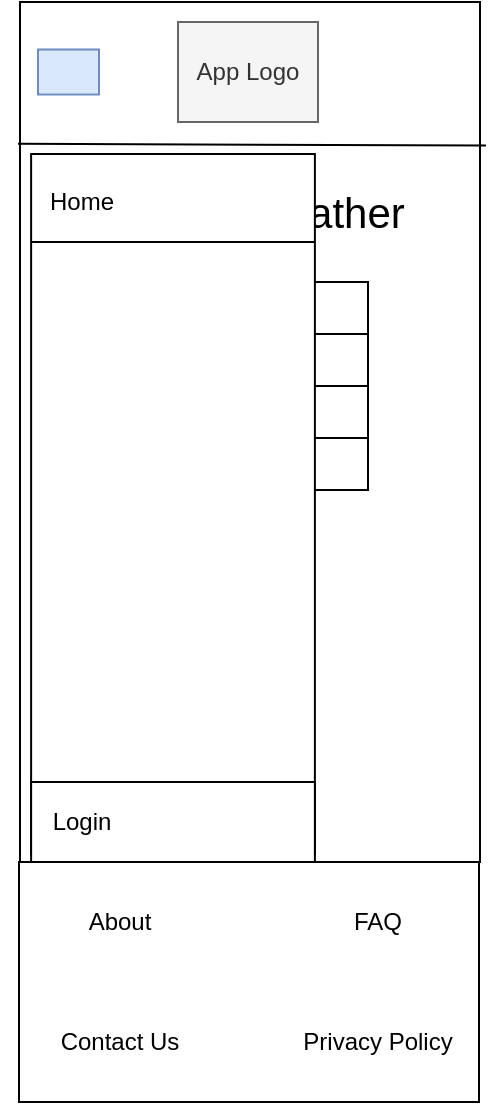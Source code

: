 <mxfile version="14.4.3" type="device"><diagram id="Uhvb5IrBGhmnlGzY_WwA" name="Page-1"><mxGraphModel dx="1158" dy="692" grid="1" gridSize="10" guides="1" tooltips="1" connect="1" arrows="1" fold="1" page="1" pageScale="1" pageWidth="850" pageHeight="1100" math="0" shadow="0"><root><mxCell id="0"/><mxCell id="1" parent="0"/><mxCell id="HPw6NX37Zyik9CaTOG8Y-16" value="" style="rounded=0;whiteSpace=wrap;html=1;" parent="1" vertex="1"><mxGeometry x="330" y="220" width="120" height="60" as="geometry"/></mxCell><mxCell id="HPw6NX37Zyik9CaTOG8Y-1" value="" style="rounded=0;whiteSpace=wrap;html=1;" parent="1" vertex="1"><mxGeometry x="321" y="50" width="230" height="430" as="geometry"/></mxCell><mxCell id="HPw6NX37Zyik9CaTOG8Y-2" value="App Logo" style="rounded=0;whiteSpace=wrap;html=1;fillColor=#f5f5f5;strokeColor=#666666;fontColor=#333333;" parent="1" vertex="1"><mxGeometry x="400" y="60" width="70" height="50" as="geometry"/></mxCell><mxCell id="HPw6NX37Zyik9CaTOG8Y-3" value="&lt;span style=&quot;font-size: 21px&quot;&gt;Current Weather&lt;/span&gt;" style="text;html=1;strokeColor=none;fillColor=none;align=center;verticalAlign=middle;whiteSpace=wrap;rounded=0;" parent="1" vertex="1"><mxGeometry x="315.06" y="140" width="241.88" height="30" as="geometry"/></mxCell><mxCell id="HPw6NX37Zyik9CaTOG8Y-4" value="" style="rounded=0;whiteSpace=wrap;html=1;" parent="1" vertex="1"><mxGeometry x="320.5" y="480" width="230" height="120" as="geometry"/></mxCell><mxCell id="HPw6NX37Zyik9CaTOG8Y-5" value="" style="rounded=0;whiteSpace=wrap;html=1;fillColor=#dae8fc;strokeColor=#6c8ebf;" parent="1" vertex="1"><mxGeometry x="330" y="73.75" width="30.5" height="22.5" as="geometry"/></mxCell><mxCell id="HPw6NX37Zyik9CaTOG8Y-6" value="" style="endArrow=none;html=1;strokeWidth=1;entryX=1.013;entryY=0.167;entryDx=0;entryDy=0;entryPerimeter=0;" parent="1" target="HPw6NX37Zyik9CaTOG8Y-1" edge="1"><mxGeometry width="50" height="50" relative="1" as="geometry"><mxPoint x="320" y="120.83" as="sourcePoint"/><mxPoint x="540" y="120" as="targetPoint"/></mxGeometry></mxCell><mxCell id="HPw6NX37Zyik9CaTOG8Y-9" value="Privacy Policy" style="text;html=1;strokeColor=none;fillColor=none;align=center;verticalAlign=middle;whiteSpace=wrap;rounded=0;" parent="1" vertex="1"><mxGeometry x="447.82" y="560" width="104.37" height="20" as="geometry"/></mxCell><mxCell id="HPw6NX37Zyik9CaTOG8Y-10" value="About" style="text;html=1;strokeColor=none;fillColor=none;align=center;verticalAlign=middle;whiteSpace=wrap;rounded=0;" parent="1" vertex="1"><mxGeometry x="350.5" y="500" width="40" height="20" as="geometry"/></mxCell><mxCell id="HPw6NX37Zyik9CaTOG8Y-11" value="Contact Us" style="text;html=1;strokeColor=none;fillColor=none;align=center;verticalAlign=middle;whiteSpace=wrap;rounded=0;" parent="1" vertex="1"><mxGeometry x="338.5" y="560" width="64" height="20" as="geometry"/></mxCell><mxCell id="HPw6NX37Zyik9CaTOG8Y-12" value="FAQ" style="text;html=1;strokeColor=none;fillColor=none;align=center;verticalAlign=middle;whiteSpace=wrap;rounded=0;" parent="1" vertex="1"><mxGeometry x="480" y="500" width="40" height="20" as="geometry"/></mxCell><mxCell id="HPw6NX37Zyik9CaTOG8Y-13" value="" style="shape=image;html=1;verticalAlign=top;verticalLabelPosition=bottom;labelBackgroundColor=#ffffff;imageAspect=0;aspect=fixed;image=https://cdn4.iconfinder.com/data/icons/wirecons-free-vector-icons/32/menu-alt-128.png" parent="1" vertex="1"><mxGeometry x="334.25" y="74.25" width="22" height="22" as="geometry"/></mxCell><mxCell id="HPw6NX37Zyik9CaTOG8Y-15" value="&lt;span style=&quot;font-family: &amp;#34;open sans&amp;#34; , &amp;#34;arial&amp;#34; , sans-serif ; background-color: rgb(255 , 255 , 255)&quot;&gt;&lt;font style=&quot;font-size: 12px&quot;&gt;&lt;br&gt;&lt;/font&gt;&lt;/span&gt;" style="text;html=1;strokeColor=none;fillColor=none;align=left;verticalAlign=middle;whiteSpace=wrap;rounded=0;" parent="1" vertex="1"><mxGeometry x="333" y="350" width="200" height="110" as="geometry"/></mxCell><mxCell id="HPw6NX37Zyik9CaTOG8Y-17" value="Snowing" style="swimlane;fontStyle=1;childLayout=stackLayout;horizontal=1;startSize=26;fillColor=none;horizontalStack=0;resizeParent=1;resizeParentMax=0;resizeLast=0;collapsible=1;marginBottom=0;strokeColor=#000000;fontSize=14;" parent="1" vertex="1"><mxGeometry x="355" y="190" width="140" height="104" as="geometry"><mxRectangle x="355" y="190" width="90" height="26" as="alternateBounds"/></mxGeometry></mxCell><mxCell id="HPw6NX37Zyik9CaTOG8Y-18" value="Snow Playlist 1" style="text;fillColor=none;align=left;verticalAlign=top;spacingLeft=4;spacingRight=4;overflow=hidden;rotatable=0;points=[[0,0.5],[1,0.5]];portConstraint=eastwest;strokeColor=#000000;" parent="HPw6NX37Zyik9CaTOG8Y-17" vertex="1"><mxGeometry y="26" width="140" height="26" as="geometry"/></mxCell><mxCell id="HPw6NX37Zyik9CaTOG8Y-19" value="Snow Playlist 2" style="text;fillColor=none;align=left;verticalAlign=top;spacingLeft=4;spacingRight=4;overflow=hidden;rotatable=0;points=[[0,0.5],[1,0.5]];portConstraint=eastwest;strokeColor=#000000;" parent="HPw6NX37Zyik9CaTOG8Y-17" vertex="1"><mxGeometry y="52" width="140" height="26" as="geometry"/></mxCell><mxCell id="HPw6NX37Zyik9CaTOG8Y-20" value="Snow Playlist 3" style="text;strokeColor=none;fillColor=none;align=left;verticalAlign=top;spacingLeft=4;spacingRight=4;overflow=hidden;rotatable=0;points=[[0,0.5],[1,0.5]];portConstraint=eastwest;" parent="HPw6NX37Zyik9CaTOG8Y-17" vertex="1"><mxGeometry y="78" width="140" height="26" as="geometry"/></mxCell><mxCell id="wnA0uCny0AuoXXxvkSZL-1" value="" style="rounded=0;whiteSpace=wrap;html=1;" vertex="1" parent="1"><mxGeometry x="326.56" y="126" width="141.88" height="350" as="geometry"/></mxCell><mxCell id="wnA0uCny0AuoXXxvkSZL-2" value="Home" style="text;html=1;strokeColor=none;fillColor=none;align=center;verticalAlign=middle;whiteSpace=wrap;rounded=0;" vertex="1" parent="1"><mxGeometry x="331.56" y="140" width="40" height="20" as="geometry"/></mxCell><mxCell id="wnA0uCny0AuoXXxvkSZL-3" value="" style="rounded=0;whiteSpace=wrap;html=1;" vertex="1" parent="1"><mxGeometry x="326.56" y="440" width="141.88" height="40" as="geometry"/></mxCell><mxCell id="wnA0uCny0AuoXXxvkSZL-4" value="Login" style="text;html=1;strokeColor=none;fillColor=none;align=center;verticalAlign=middle;whiteSpace=wrap;rounded=0;" vertex="1" parent="1"><mxGeometry x="311.56" y="450" width="80" height="20" as="geometry"/></mxCell><mxCell id="wnA0uCny0AuoXXxvkSZL-5" value="" style="endArrow=none;html=1;" edge="1" parent="1"><mxGeometry width="50" height="50" relative="1" as="geometry"><mxPoint x="326.56" y="170" as="sourcePoint"/><mxPoint x="468.44" y="170" as="targetPoint"/></mxGeometry></mxCell></root></mxGraphModel></diagram></mxfile>